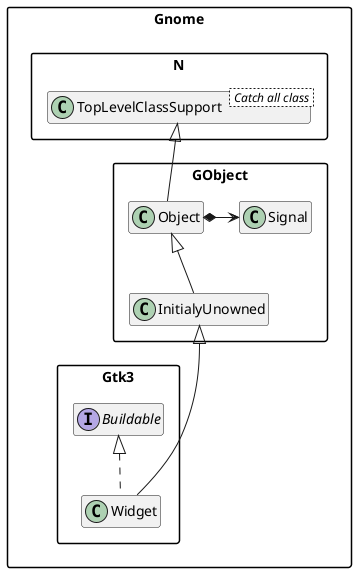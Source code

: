 @startuml
'scale 0.9
skinparam packageStyle rectangle
set namespaceSeparator ::
hide members


class Gnome::N::TopLevelClassSupport < Catch all class >
Gnome::N::TopLevelClassSupport <|-- Gnome::GObject::Object

'class Gnome::GObject::InitialyUnowned
'class Gnome::GObject::Object
Gnome::GObject::Object <|-- Gnome::GObject::InitialyUnowned
Gnome::GObject::Object *-> Gnome::GObject::Signal

Gnome::GObject::InitialyUnowned <|--- Gnome::Gtk3::Widget
class Gnome::Gtk3::Widget implements Gnome::Gtk3::Buildable

'Gnome::Gtk3::Bin <|- Gnome::Gtk3::Button
'Gnome::Gtk3::Container <|- Gnome::Gtk3::Bin
'Gnome::Gtk3::Widget <|- Gnome::Gtk3::Container

'Gnome::Gtk3::Button -|> Gnome::Gtk3::Bin
'Gnome::Gtk3::Bin -|> Gnome::Gtk3::Container
'Gnome::Gtk3::Container -|> Gnome::Gtk3::Widget



'class Gnome::Gtk3::Button implements Gnome::Gtk3::Actionable

'Interface Gnome::Gtk3::Orientable <Interface>
'Gnome::Gtk3::Orientable <|-- Gnome::Gtk3::ScaleButton

'Interface Gnome::Gtk3::ColorChooser <Interface>
'Gnome::Gtk3::ColorChooser <|-- Gnome::Gtk3::ColorButton

'Interface Gnome::Gtk3::FontChooser <Interface>
'Gnome::Gtk3::FontChooser <|-- Gnome::Gtk3::FontButton

'Gnome::GObject <--[hidden]- Gnome::Gtk3



'Gnome::Gtk3::Button <|-- Gnome::Gtk3::ToggleButton
'Gnome::Gtk3::Button <|-- Gnome::Gtk3::ColorButton
'Gnome::Gtk3::ToggleButton <|-- Gnome::Gtk3::CheckButton
'Gnome::Gtk3::ToggleButton <|-- Gnome::Gtk3::MenuButton
'Gnome::Gtk3::CheckButton <|-- Gnome::Gtk3::RadioButton
'Gnome::Gtk3::Button <|--- Gnome::Gtk3::FontButton
'Gnome::Gtk3::Button <|-- Gnome::Gtk3::LinkButton
'Gnome::Gtk3::Button <|-- Gnome::Gtk3::LockButton
'Gnome::Gtk3::Button <|-- Gnome::Gtk3::ModelButton
'Gnome::Gtk3::Button <|-- Gnome::Gtk3::ScaleButton
'Gnome::Gtk3::ScaleButton <|-- Gnome::Gtk3::VolumeButton
@enduml


<!--
│   │   │   │   ├── GtkButton                   ♥ Button
│   │   │   │   │   ├── GtkToggleButton         ToggleButton
│   │   │   │   │   │   ├── GtkCheckButton      ♥ CheckButton
│   │   │   │   │   │   │   ╰── GtkRadioButton  ♥ RadioButton
│   │   │   │   │   │   ╰── GtkMenuButton       MenuButton
│   │   │   │   │   ├── GtkColorButton          ColorButton
│   │   │   │   │   ├── GtkFontButton
│   │   │   │   │   ├── GtkLinkButton
│   │   │   │   │   ├── GtkLockButton
│   │   │   │   │   ├── GtkModelButton
│   │   │   │   │   ╰── GtkScaleButton
│   │   │   │   │       ╰── GtkVolumeButton

│   │   │   │   ├── GtkButton                         b,ac
│   │   │   │   │   ├── GtkToggleButton               b,ac
│   │   │   │   │   │   ├── GtkCheckButton            b,ac
│   │   │   │   │   │   │   ╰── GtkRadioButton        b,ac
│   │   │   │   │   │   ╰── GtkMenuButton             b,ac
│   │   │   │   │   ├── GtkColorButton                b,ac,cc
│   │   │   │   │   ├── GtkFontButton                 b,ac,foc
│   │   │   │   │   ├── GtkLinkButton                 b,ac
│   │   │   │   │   ├── GtkLockButton                 b,ac
│   │   │   │   │   ├── GtkModelButton                b,ac
│   │   │   │   │   ╰── GtkScaleButton                b,o,ac
│   │   │   │   │       ╰── GtkVolumeButton           b,o,ac

├── GtkBuildable                                      b
├── GtkActionable                                     ac
├── GtkOrientable                                     o
├── GtkColorChooser                                   cc
├── GtkFontChooser                                    foc
-->
